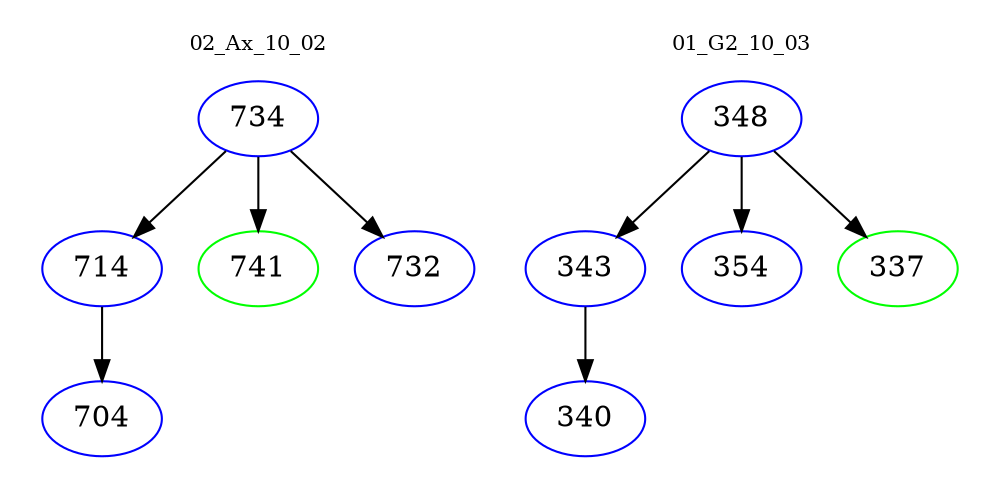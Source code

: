digraph{
subgraph cluster_0 {
color = white
label = "02_Ax_10_02";
fontsize=10;
T0_734 [label="734", color="blue"]
T0_734 -> T0_714 [color="black"]
T0_714 [label="714", color="blue"]
T0_714 -> T0_704 [color="black"]
T0_704 [label="704", color="blue"]
T0_734 -> T0_741 [color="black"]
T0_741 [label="741", color="green"]
T0_734 -> T0_732 [color="black"]
T0_732 [label="732", color="blue"]
}
subgraph cluster_1 {
color = white
label = "01_G2_10_03";
fontsize=10;
T1_348 [label="348", color="blue"]
T1_348 -> T1_343 [color="black"]
T1_343 [label="343", color="blue"]
T1_343 -> T1_340 [color="black"]
T1_340 [label="340", color="blue"]
T1_348 -> T1_354 [color="black"]
T1_354 [label="354", color="blue"]
T1_348 -> T1_337 [color="black"]
T1_337 [label="337", color="green"]
}
}
